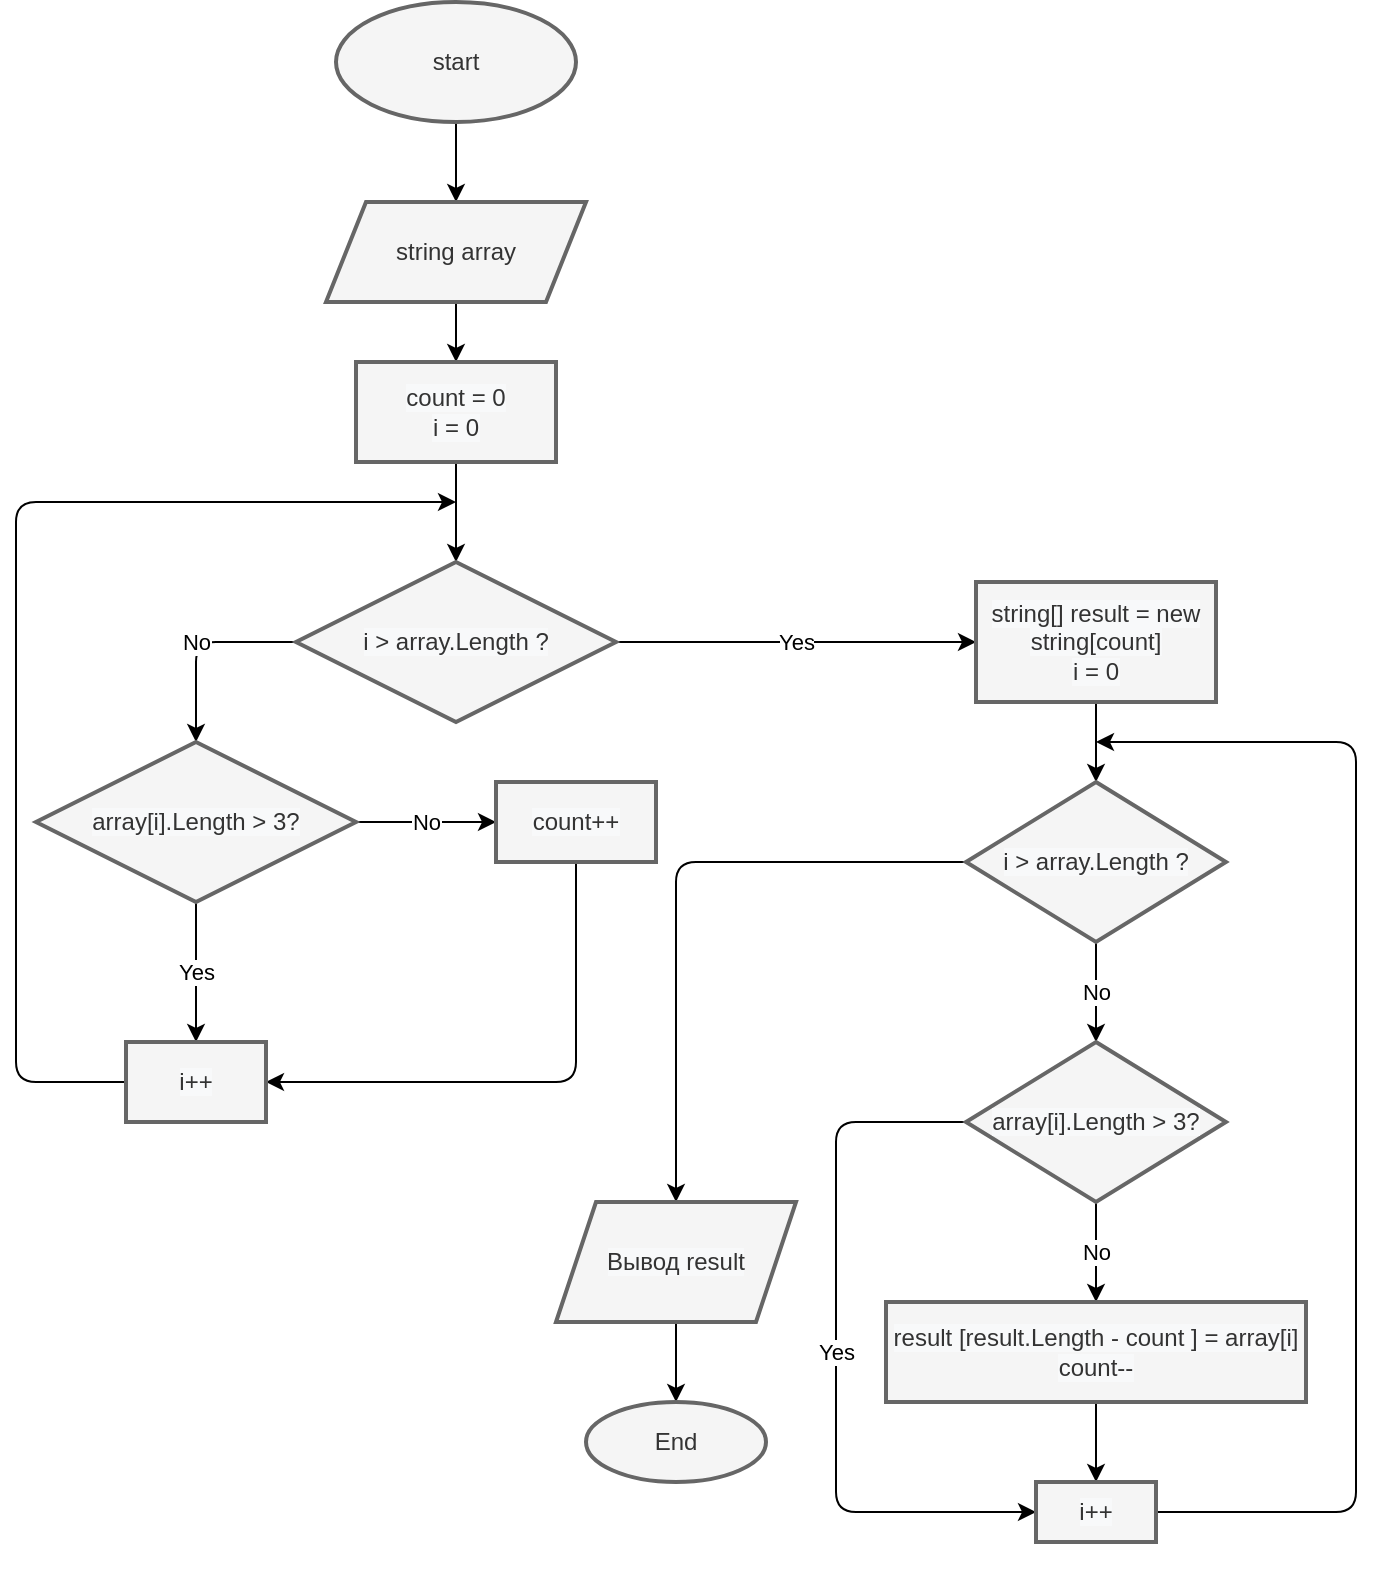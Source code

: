 <mxfile>
    <diagram id="IrFuYK_E65wvo7RGc5Yt" name="Страница 1">
        <mxGraphModel dx="1138" dy="536" grid="1" gridSize="10" guides="1" tooltips="1" connect="1" arrows="1" fold="1" page="1" pageScale="1" pageWidth="827" pageHeight="1169" math="0" shadow="0">
            <root>
                <mxCell id="0"/>
                <mxCell id="1" parent="0"/>
                <mxCell id="ROTED8iSwZ87SqDI8fdf-40" value="" style="edgeStyle=none;html=1;" edge="1" source="ROTED8iSwZ87SqDI8fdf-41" target="ROTED8iSwZ87SqDI8fdf-43" parent="1">
                    <mxGeometry relative="1" as="geometry"/>
                </mxCell>
                <mxCell id="ROTED8iSwZ87SqDI8fdf-41" value="start" style="ellipse;whiteSpace=wrap;html=1;strokeWidth=2;fillColor=#f5f5f5;fontColor=#333333;strokeColor=#666666;" vertex="1" parent="1">
                    <mxGeometry x="250" y="40" width="120" height="60" as="geometry"/>
                </mxCell>
                <mxCell id="ROTED8iSwZ87SqDI8fdf-42" value="" style="edgeStyle=none;html=1;" edge="1" source="ROTED8iSwZ87SqDI8fdf-43" target="ROTED8iSwZ87SqDI8fdf-45" parent="1">
                    <mxGeometry relative="1" as="geometry"/>
                </mxCell>
                <mxCell id="ROTED8iSwZ87SqDI8fdf-43" value="string array" style="shape=parallelogram;perimeter=parallelogramPerimeter;whiteSpace=wrap;html=1;fixedSize=1;strokeWidth=2;fillColor=#f5f5f5;fontColor=#333333;strokeColor=#666666;" vertex="1" parent="1">
                    <mxGeometry x="245" y="140" width="130" height="50" as="geometry"/>
                </mxCell>
                <mxCell id="ROTED8iSwZ87SqDI8fdf-44" value="" style="edgeStyle=none;html=1;" edge="1" source="ROTED8iSwZ87SqDI8fdf-45" target="ROTED8iSwZ87SqDI8fdf-48" parent="1">
                    <mxGeometry relative="1" as="geometry"/>
                </mxCell>
                <mxCell id="ROTED8iSwZ87SqDI8fdf-45" value="&lt;span style=&quot;background-color: rgb(248 , 249 , 250)&quot;&gt;count = 0&lt;/span&gt;&lt;br style=&quot;background-color: rgb(248 , 249 , 250)&quot;&gt;&lt;span style=&quot;background-color: rgb(248 , 249 , 250)&quot;&gt;i = 0&lt;/span&gt;" style="whiteSpace=wrap;html=1;fillColor=#f5f5f5;strokeColor=#666666;fontColor=#333333;strokeWidth=2;" vertex="1" parent="1">
                    <mxGeometry x="260" y="220" width="100" height="50" as="geometry"/>
                </mxCell>
                <mxCell id="ROTED8iSwZ87SqDI8fdf-46" value="No" style="edgeStyle=none;html=1;" edge="1" source="ROTED8iSwZ87SqDI8fdf-48" target="ROTED8iSwZ87SqDI8fdf-51" parent="1">
                    <mxGeometry relative="1" as="geometry">
                        <Array as="points">
                            <mxPoint x="180" y="360"/>
                        </Array>
                    </mxGeometry>
                </mxCell>
                <mxCell id="ROTED8iSwZ87SqDI8fdf-47" value="Yes" style="edgeStyle=none;html=1;" edge="1" source="ROTED8iSwZ87SqDI8fdf-48" target="ROTED8iSwZ87SqDI8fdf-57" parent="1">
                    <mxGeometry relative="1" as="geometry"/>
                </mxCell>
                <mxCell id="ROTED8iSwZ87SqDI8fdf-48" value="&lt;span style=&quot;background-color: rgb(248 , 249 , 250)&quot;&gt;i &amp;gt; array.Length ?&lt;/span&gt;" style="rhombus;whiteSpace=wrap;html=1;fillColor=#f5f5f5;strokeColor=#666666;fontColor=#333333;strokeWidth=2;" vertex="1" parent="1">
                    <mxGeometry x="230" y="320" width="160" height="80" as="geometry"/>
                </mxCell>
                <mxCell id="ROTED8iSwZ87SqDI8fdf-49" value="No" style="edgeStyle=none;html=1;" edge="1" source="ROTED8iSwZ87SqDI8fdf-51" target="ROTED8iSwZ87SqDI8fdf-53" parent="1">
                    <mxGeometry relative="1" as="geometry"/>
                </mxCell>
                <mxCell id="ROTED8iSwZ87SqDI8fdf-50" value="Yes" style="edgeStyle=none;html=1;" edge="1" source="ROTED8iSwZ87SqDI8fdf-51" target="ROTED8iSwZ87SqDI8fdf-55" parent="1">
                    <mxGeometry relative="1" as="geometry"/>
                </mxCell>
                <mxCell id="ROTED8iSwZ87SqDI8fdf-51" value="&lt;span style=&quot;background-color: rgb(248 , 249 , 250)&quot;&gt;array[i].Length &amp;gt; 3?&lt;/span&gt;" style="rhombus;whiteSpace=wrap;html=1;fillColor=#f5f5f5;strokeColor=#666666;fontColor=#333333;strokeWidth=2;" vertex="1" parent="1">
                    <mxGeometry x="100" y="410" width="160" height="80" as="geometry"/>
                </mxCell>
                <mxCell id="ROTED8iSwZ87SqDI8fdf-52" value="" style="edgeStyle=none;html=1;" edge="1" source="ROTED8iSwZ87SqDI8fdf-53" target="ROTED8iSwZ87SqDI8fdf-55" parent="1">
                    <mxGeometry relative="1" as="geometry">
                        <Array as="points">
                            <mxPoint x="370" y="580"/>
                        </Array>
                    </mxGeometry>
                </mxCell>
                <mxCell id="ROTED8iSwZ87SqDI8fdf-53" value="&#10;&#10;&lt;span style=&quot;color: rgb(51, 51, 51); font-family: helvetica; font-size: 12px; font-style: normal; font-weight: 400; letter-spacing: normal; text-align: center; text-indent: 0px; text-transform: none; word-spacing: 0px; background-color: rgb(248, 249, 250); display: inline; float: none;&quot;&gt;count++&lt;/span&gt;&#10;&#10;" style="whiteSpace=wrap;html=1;fillColor=#f5f5f5;strokeColor=#666666;fontColor=#333333;strokeWidth=2;" vertex="1" parent="1">
                    <mxGeometry x="330" y="430" width="80" height="40" as="geometry"/>
                </mxCell>
                <mxCell id="ROTED8iSwZ87SqDI8fdf-54" style="edgeStyle=none;html=1;exitX=0;exitY=0.5;exitDx=0;exitDy=0;" edge="1" source="ROTED8iSwZ87SqDI8fdf-55" parent="1">
                    <mxGeometry relative="1" as="geometry">
                        <mxPoint x="310" y="290" as="targetPoint"/>
                        <Array as="points">
                            <mxPoint x="90" y="580"/>
                            <mxPoint x="90" y="290"/>
                        </Array>
                    </mxGeometry>
                </mxCell>
                <mxCell id="ROTED8iSwZ87SqDI8fdf-55" value="&#10;&#10;&lt;span style=&quot;color: rgb(51, 51, 51); font-family: helvetica; font-size: 12px; font-style: normal; font-weight: 400; letter-spacing: normal; text-align: center; text-indent: 0px; text-transform: none; word-spacing: 0px; background-color: rgb(248, 249, 250); display: inline; float: none;&quot;&gt;i++&lt;/span&gt;&#10;&#10;" style="whiteSpace=wrap;html=1;fillColor=#f5f5f5;strokeColor=#666666;fontColor=#333333;strokeWidth=2;" vertex="1" parent="1">
                    <mxGeometry x="145" y="560" width="70" height="40" as="geometry"/>
                </mxCell>
                <mxCell id="ROTED8iSwZ87SqDI8fdf-56" value="" style="edgeStyle=none;html=1;" edge="1" source="ROTED8iSwZ87SqDI8fdf-57" target="ROTED8iSwZ87SqDI8fdf-60" parent="1">
                    <mxGeometry relative="1" as="geometry"/>
                </mxCell>
                <mxCell id="ROTED8iSwZ87SqDI8fdf-57" value="&#10;&#10;&lt;span style=&quot;color: rgb(51, 51, 51); font-family: helvetica; font-size: 12px; font-style: normal; font-weight: 400; letter-spacing: normal; text-align: center; text-indent: 0px; text-transform: none; word-spacing: 0px; background-color: rgb(248, 249, 250); display: inline; float: none;&quot;&gt;string[] result = new string[count]&lt;/span&gt;&lt;br style=&quot;color: rgb(51, 51, 51); font-family: helvetica; font-size: 12px; font-style: normal; font-weight: 400; letter-spacing: normal; text-align: center; text-indent: 0px; text-transform: none; word-spacing: 0px; background-color: rgb(248, 249, 250);&quot;&gt;&lt;span style=&quot;color: rgb(51, 51, 51); font-family: helvetica; font-size: 12px; font-style: normal; font-weight: 400; letter-spacing: normal; text-align: center; text-indent: 0px; text-transform: none; word-spacing: 0px; background-color: rgb(248, 249, 250); display: inline; float: none;&quot;&gt;i = 0&lt;/span&gt;&#10;&#10;" style="whiteSpace=wrap;html=1;fillColor=#f5f5f5;strokeColor=#666666;fontColor=#333333;strokeWidth=2;" vertex="1" parent="1">
                    <mxGeometry x="570" y="330" width="120" height="60" as="geometry"/>
                </mxCell>
                <mxCell id="ROTED8iSwZ87SqDI8fdf-58" value="No" style="edgeStyle=none;html=1;" edge="1" source="ROTED8iSwZ87SqDI8fdf-60" target="ROTED8iSwZ87SqDI8fdf-63" parent="1">
                    <mxGeometry relative="1" as="geometry"/>
                </mxCell>
                <mxCell id="ROTED8iSwZ87SqDI8fdf-59" value="" style="edgeStyle=none;html=1;" edge="1" source="ROTED8iSwZ87SqDI8fdf-60" target="ROTED8iSwZ87SqDI8fdf-69" parent="1">
                    <mxGeometry relative="1" as="geometry">
                        <Array as="points">
                            <mxPoint x="420" y="470"/>
                        </Array>
                    </mxGeometry>
                </mxCell>
                <mxCell id="ROTED8iSwZ87SqDI8fdf-60" value="&#10;&#10;&lt;span style=&quot;color: rgb(51, 51, 51); font-family: helvetica; font-size: 12px; font-style: normal; font-weight: 400; letter-spacing: normal; text-align: center; text-indent: 0px; text-transform: none; word-spacing: 0px; background-color: rgb(248, 249, 250); display: inline; float: none;&quot;&gt;i &amp;gt; array.Length ?&lt;/span&gt;&#10;&#10;" style="rhombus;whiteSpace=wrap;html=1;fillColor=#f5f5f5;strokeColor=#666666;fontColor=#333333;strokeWidth=2;" vertex="1" parent="1">
                    <mxGeometry x="565" y="430" width="130" height="80" as="geometry"/>
                </mxCell>
                <mxCell id="ROTED8iSwZ87SqDI8fdf-61" value="No" style="edgeStyle=none;html=1;" edge="1" source="ROTED8iSwZ87SqDI8fdf-63" target="ROTED8iSwZ87SqDI8fdf-65" parent="1">
                    <mxGeometry relative="1" as="geometry"/>
                </mxCell>
                <mxCell id="ROTED8iSwZ87SqDI8fdf-62" value="Yes" style="edgeStyle=none;html=1;exitX=0;exitY=0.5;exitDx=0;exitDy=0;entryX=0;entryY=0.5;entryDx=0;entryDy=0;" edge="1" source="ROTED8iSwZ87SqDI8fdf-63" target="ROTED8iSwZ87SqDI8fdf-67" parent="1">
                    <mxGeometry relative="1" as="geometry">
                        <Array as="points">
                            <mxPoint x="500" y="600"/>
                            <mxPoint x="500" y="795"/>
                        </Array>
                    </mxGeometry>
                </mxCell>
                <mxCell id="ROTED8iSwZ87SqDI8fdf-63" value="&#10;&#10;&lt;span style=&quot;color: rgb(51, 51, 51); font-family: helvetica; font-size: 12px; font-style: normal; font-weight: 400; letter-spacing: normal; text-align: center; text-indent: 0px; text-transform: none; word-spacing: 0px; background-color: rgb(248, 249, 250); display: inline; float: none;&quot;&gt;array[i].Length &amp;gt; 3?&lt;/span&gt;&#10;&#10;" style="rhombus;whiteSpace=wrap;html=1;fillColor=#f5f5f5;strokeColor=#666666;fontColor=#333333;strokeWidth=2;" vertex="1" parent="1">
                    <mxGeometry x="565" y="560" width="130" height="80" as="geometry"/>
                </mxCell>
                <mxCell id="ROTED8iSwZ87SqDI8fdf-64" value="" style="edgeStyle=none;html=1;" edge="1" source="ROTED8iSwZ87SqDI8fdf-65" target="ROTED8iSwZ87SqDI8fdf-67" parent="1">
                    <mxGeometry relative="1" as="geometry"/>
                </mxCell>
                <mxCell id="ROTED8iSwZ87SqDI8fdf-65" value="&#10;&#10;&lt;span style=&quot;color: rgb(51, 51, 51); font-family: helvetica; font-size: 12px; font-style: normal; font-weight: 400; letter-spacing: normal; text-align: center; text-indent: 0px; text-transform: none; word-spacing: 0px; background-color: rgb(248, 249, 250); display: inline; float: none;&quot;&gt;result [result.Length - count ] = array[i]&lt;/span&gt;&lt;br style=&quot;color: rgb(51, 51, 51); font-family: helvetica; font-size: 12px; font-style: normal; font-weight: 400; letter-spacing: normal; text-align: center; text-indent: 0px; text-transform: none; word-spacing: 0px; background-color: rgb(248, 249, 250);&quot;&gt;&lt;span style=&quot;color: rgb(51, 51, 51); font-family: helvetica; font-size: 12px; font-style: normal; font-weight: 400; letter-spacing: normal; text-align: center; text-indent: 0px; text-transform: none; word-spacing: 0px; background-color: rgb(248, 249, 250); display: inline; float: none;&quot;&gt;count--&lt;/span&gt;&#10;&#10;" style="whiteSpace=wrap;html=1;fillColor=#f5f5f5;strokeColor=#666666;fontColor=#333333;strokeWidth=2;" vertex="1" parent="1">
                    <mxGeometry x="525" y="690" width="210" height="50" as="geometry"/>
                </mxCell>
                <mxCell id="ROTED8iSwZ87SqDI8fdf-66" style="edgeStyle=none;html=1;exitX=1;exitY=0.5;exitDx=0;exitDy=0;" edge="1" source="ROTED8iSwZ87SqDI8fdf-67" parent="1">
                    <mxGeometry relative="1" as="geometry">
                        <mxPoint x="630" y="410" as="targetPoint"/>
                        <Array as="points">
                            <mxPoint x="760" y="795"/>
                            <mxPoint x="760" y="410"/>
                        </Array>
                    </mxGeometry>
                </mxCell>
                <mxCell id="ROTED8iSwZ87SqDI8fdf-67" value="&#10;&#10;&lt;span style=&quot;color: rgb(51, 51, 51); font-family: helvetica; font-size: 12px; font-style: normal; font-weight: 400; letter-spacing: normal; text-align: center; text-indent: 0px; text-transform: none; word-spacing: 0px; background-color: rgb(248, 249, 250); display: inline; float: none;&quot;&gt;i++&lt;/span&gt;&#10;&#10;" style="whiteSpace=wrap;html=1;fillColor=#f5f5f5;strokeColor=#666666;fontColor=#333333;strokeWidth=2;" vertex="1" parent="1">
                    <mxGeometry x="600" y="780" width="60" height="30" as="geometry"/>
                </mxCell>
                <mxCell id="ROTED8iSwZ87SqDI8fdf-68" value="" style="edgeStyle=none;html=1;" edge="1" source="ROTED8iSwZ87SqDI8fdf-69" target="ROTED8iSwZ87SqDI8fdf-70" parent="1">
                    <mxGeometry relative="1" as="geometry"/>
                </mxCell>
                <mxCell id="ROTED8iSwZ87SqDI8fdf-69" value="&#10;&#10;&lt;span style=&quot;color: rgb(51, 51, 51); font-family: helvetica; font-size: 12px; font-style: normal; font-weight: 400; letter-spacing: normal; text-align: center; text-indent: 0px; text-transform: none; word-spacing: 0px; background-color: rgb(248, 249, 250); display: inline; float: none;&quot;&gt;Вывод result&lt;/span&gt;&#10;&#10;" style="shape=parallelogram;perimeter=parallelogramPerimeter;whiteSpace=wrap;html=1;fixedSize=1;fillColor=#f5f5f5;strokeColor=#666666;fontColor=#333333;strokeWidth=2;" vertex="1" parent="1">
                    <mxGeometry x="360" y="640" width="120" height="60" as="geometry"/>
                </mxCell>
                <mxCell id="ROTED8iSwZ87SqDI8fdf-70" value="End" style="ellipse;whiteSpace=wrap;html=1;fillColor=#f5f5f5;strokeColor=#666666;fontColor=#333333;strokeWidth=2;" vertex="1" parent="1">
                    <mxGeometry x="375" y="740" width="90" height="40" as="geometry"/>
                </mxCell>
            </root>
        </mxGraphModel>
    </diagram>
    <diagram id="RRpf7p1fDXfbb6T-wQ3v" name="Страница 2">
        <mxGraphModel dx="1138" dy="536" grid="1" gridSize="10" guides="1" tooltips="1" connect="1" arrows="1" fold="1" page="1" pageScale="1" pageWidth="827" pageHeight="1169" math="0" shadow="0">
            <root>
                <mxCell id="-0VUZqIh6zw3ORw3uxU5-0"/>
                <mxCell id="-0VUZqIh6zw3ORw3uxU5-1" parent="-0VUZqIh6zw3ORw3uxU5-0"/>
            </root>
        </mxGraphModel>
    </diagram>
</mxfile>